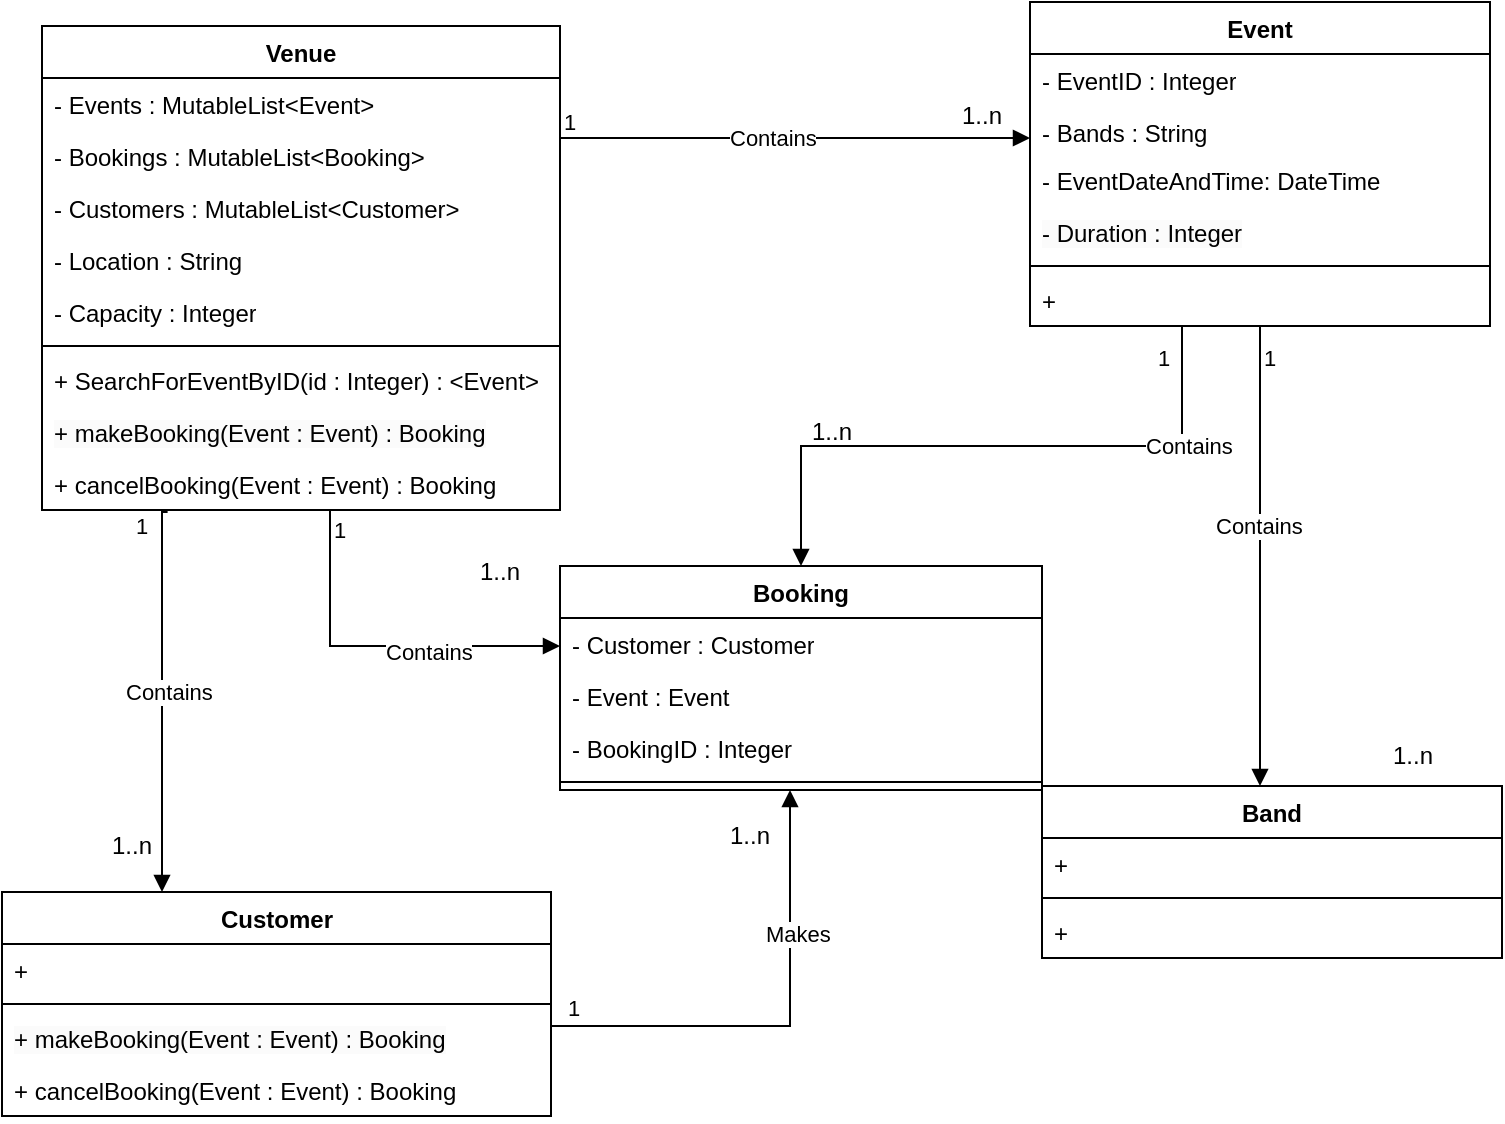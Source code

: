 <mxfile version="24.7.17">
  <diagram name="Class Diagram" id="esTnKoz81oXDHmwzc29A">
    <mxGraphModel dx="1120" dy="451" grid="1" gridSize="10" guides="1" tooltips="1" connect="1" arrows="1" fold="1" page="1" pageScale="1" pageWidth="827" pageHeight="1169" math="0" shadow="0">
      <root>
        <mxCell id="0" />
        <mxCell id="1" parent="0" />
        <mxCell id="AvpDcG7OvTTue4gCznlu-1" value="Venue" style="swimlane;fontStyle=1;align=center;verticalAlign=top;childLayout=stackLayout;horizontal=1;startSize=26;horizontalStack=0;resizeParent=1;resizeParentMax=0;resizeLast=0;collapsible=1;marginBottom=0;whiteSpace=wrap;html=1;" parent="1" vertex="1">
          <mxGeometry x="40" y="40" width="259" height="242" as="geometry" />
        </mxCell>
        <mxCell id="x5A915lpsk2itXnIhxIh-4" value="- Events : MutableList&amp;lt;Event&amp;gt;" style="text;strokeColor=none;fillColor=none;align=left;verticalAlign=top;spacingLeft=4;spacingRight=4;overflow=hidden;rotatable=0;points=[[0,0.5],[1,0.5]];portConstraint=eastwest;whiteSpace=wrap;html=1;" vertex="1" parent="AvpDcG7OvTTue4gCznlu-1">
          <mxGeometry y="26" width="259" height="26" as="geometry" />
        </mxCell>
        <mxCell id="x5A915lpsk2itXnIhxIh-5" value="- Bookings : MutableList&amp;lt;Booking&amp;gt;" style="text;strokeColor=none;fillColor=none;align=left;verticalAlign=top;spacingLeft=4;spacingRight=4;overflow=hidden;rotatable=0;points=[[0,0.5],[1,0.5]];portConstraint=eastwest;whiteSpace=wrap;html=1;" vertex="1" parent="AvpDcG7OvTTue4gCznlu-1">
          <mxGeometry y="52" width="259" height="26" as="geometry" />
        </mxCell>
        <mxCell id="x5A915lpsk2itXnIhxIh-6" value="- Customers : MutableList&amp;lt;Customer&amp;gt;" style="text;strokeColor=none;fillColor=none;align=left;verticalAlign=top;spacingLeft=4;spacingRight=4;overflow=hidden;rotatable=0;points=[[0,0.5],[1,0.5]];portConstraint=eastwest;whiteSpace=wrap;html=1;" vertex="1" parent="AvpDcG7OvTTue4gCznlu-1">
          <mxGeometry y="78" width="259" height="26" as="geometry" />
        </mxCell>
        <mxCell id="AvpDcG7OvTTue4gCznlu-2" value="- Location : String" style="text;strokeColor=none;fillColor=none;align=left;verticalAlign=top;spacingLeft=4;spacingRight=4;overflow=hidden;rotatable=0;points=[[0,0.5],[1,0.5]];portConstraint=eastwest;whiteSpace=wrap;html=1;" parent="AvpDcG7OvTTue4gCznlu-1" vertex="1">
          <mxGeometry y="104" width="259" height="26" as="geometry" />
        </mxCell>
        <mxCell id="AvpDcG7OvTTue4gCznlu-38" value="- Capacity : Integer" style="text;strokeColor=none;fillColor=none;align=left;verticalAlign=top;spacingLeft=4;spacingRight=4;overflow=hidden;rotatable=0;points=[[0,0.5],[1,0.5]];portConstraint=eastwest;whiteSpace=wrap;html=1;" parent="AvpDcG7OvTTue4gCznlu-1" vertex="1">
          <mxGeometry y="130" width="259" height="26" as="geometry" />
        </mxCell>
        <mxCell id="AvpDcG7OvTTue4gCznlu-3" value="" style="line;strokeWidth=1;fillColor=none;align=left;verticalAlign=middle;spacingTop=-1;spacingLeft=3;spacingRight=3;rotatable=0;labelPosition=right;points=[];portConstraint=eastwest;strokeColor=inherit;" parent="AvpDcG7OvTTue4gCznlu-1" vertex="1">
          <mxGeometry y="156" width="259" height="8" as="geometry" />
        </mxCell>
        <mxCell id="AvpDcG7OvTTue4gCznlu-4" value="+ SearchForEventByID(id : Integer) : &amp;lt;Event&amp;gt;" style="text;strokeColor=none;fillColor=none;align=left;verticalAlign=top;spacingLeft=4;spacingRight=4;overflow=hidden;rotatable=0;points=[[0,0.5],[1,0.5]];portConstraint=eastwest;whiteSpace=wrap;html=1;" parent="AvpDcG7OvTTue4gCznlu-1" vertex="1">
          <mxGeometry y="164" width="259" height="26" as="geometry" />
        </mxCell>
        <mxCell id="x5A915lpsk2itXnIhxIh-10" value="&lt;span style=&quot;color: rgb(0, 0, 0); font-family: Helvetica; font-size: 12px; font-style: normal; font-variant-ligatures: normal; font-variant-caps: normal; font-weight: 400; letter-spacing: normal; orphans: 2; text-align: left; text-indent: 0px; text-transform: none; widows: 2; word-spacing: 0px; -webkit-text-stroke-width: 0px; white-space: normal; background-color: rgb(251, 251, 251); text-decoration-thickness: initial; text-decoration-style: initial; text-decoration-color: initial; display: inline !important; float: none;&quot;&gt;+ makeBooking(Event : Event) : Booking&lt;/span&gt;" style="text;strokeColor=none;fillColor=none;align=left;verticalAlign=top;spacingLeft=4;spacingRight=4;overflow=hidden;rotatable=0;points=[[0,0.5],[1,0.5]];portConstraint=eastwest;whiteSpace=wrap;html=1;" vertex="1" parent="AvpDcG7OvTTue4gCznlu-1">
          <mxGeometry y="190" width="259" height="26" as="geometry" />
        </mxCell>
        <mxCell id="x5A915lpsk2itXnIhxIh-11" value="+ cancelBooking(Event : Event) : Booking" style="text;strokeColor=none;fillColor=none;align=left;verticalAlign=top;spacingLeft=4;spacingRight=4;overflow=hidden;rotatable=0;points=[[0,0.5],[1,0.5]];portConstraint=eastwest;whiteSpace=wrap;html=1;" vertex="1" parent="AvpDcG7OvTTue4gCznlu-1">
          <mxGeometry y="216" width="259" height="26" as="geometry" />
        </mxCell>
        <mxCell id="AvpDcG7OvTTue4gCznlu-6" value="Event" style="swimlane;fontStyle=1;align=center;verticalAlign=top;childLayout=stackLayout;horizontal=1;startSize=26;horizontalStack=0;resizeParent=1;resizeParentMax=0;resizeLast=0;collapsible=1;marginBottom=0;whiteSpace=wrap;html=1;" parent="1" vertex="1">
          <mxGeometry x="534" y="28" width="230" height="162" as="geometry" />
        </mxCell>
        <mxCell id="x5A915lpsk2itXnIhxIh-8" value="- EventID : Integer" style="text;strokeColor=none;fillColor=none;align=left;verticalAlign=top;spacingLeft=4;spacingRight=4;overflow=hidden;rotatable=0;points=[[0,0.5],[1,0.5]];portConstraint=eastwest;whiteSpace=wrap;html=1;" vertex="1" parent="AvpDcG7OvTTue4gCznlu-6">
          <mxGeometry y="26" width="230" height="26" as="geometry" />
        </mxCell>
        <mxCell id="AvpDcG7OvTTue4gCznlu-7" value="- Bands : String" style="text;strokeColor=none;fillColor=none;align=left;verticalAlign=top;spacingLeft=4;spacingRight=4;overflow=hidden;rotatable=0;points=[[0,0.5],[1,0.5]];portConstraint=eastwest;whiteSpace=wrap;html=1;" parent="AvpDcG7OvTTue4gCznlu-6" vertex="1">
          <mxGeometry y="52" width="230" height="24" as="geometry" />
        </mxCell>
        <mxCell id="x5A915lpsk2itXnIhxIh-3" value="- EventDateAndTime: DateTime" style="text;strokeColor=none;fillColor=none;align=left;verticalAlign=top;spacingLeft=4;spacingRight=4;overflow=hidden;rotatable=0;points=[[0,0.5],[1,0.5]];portConstraint=eastwest;whiteSpace=wrap;html=1;" vertex="1" parent="AvpDcG7OvTTue4gCznlu-6">
          <mxGeometry y="76" width="230" height="26" as="geometry" />
        </mxCell>
        <mxCell id="x5A915lpsk2itXnIhxIh-1" value="&lt;span style=&quot;color: rgb(0, 0, 0); font-family: Helvetica; font-size: 12px; font-style: normal; font-variant-ligatures: normal; font-variant-caps: normal; font-weight: 400; letter-spacing: normal; orphans: 2; text-align: left; text-indent: 0px; text-transform: none; widows: 2; word-spacing: 0px; -webkit-text-stroke-width: 0px; white-space: normal; background-color: rgb(251, 251, 251); text-decoration-thickness: initial; text-decoration-style: initial; text-decoration-color: initial; display: inline !important; float: none;&quot;&gt;- Duration : Integer&lt;/span&gt;" style="text;strokeColor=none;fillColor=none;align=left;verticalAlign=top;spacingLeft=4;spacingRight=4;overflow=hidden;rotatable=0;points=[[0,0.5],[1,0.5]];portConstraint=eastwest;whiteSpace=wrap;html=1;" vertex="1" parent="AvpDcG7OvTTue4gCznlu-6">
          <mxGeometry y="102" width="230" height="26" as="geometry" />
        </mxCell>
        <mxCell id="AvpDcG7OvTTue4gCznlu-8" value="" style="line;strokeWidth=1;fillColor=none;align=left;verticalAlign=middle;spacingTop=-1;spacingLeft=3;spacingRight=3;rotatable=0;labelPosition=right;points=[];portConstraint=eastwest;strokeColor=inherit;" parent="AvpDcG7OvTTue4gCznlu-6" vertex="1">
          <mxGeometry y="128" width="230" height="8" as="geometry" />
        </mxCell>
        <mxCell id="AvpDcG7OvTTue4gCznlu-9" value="+" style="text;strokeColor=none;fillColor=none;align=left;verticalAlign=top;spacingLeft=4;spacingRight=4;overflow=hidden;rotatable=0;points=[[0,0.5],[1,0.5]];portConstraint=eastwest;whiteSpace=wrap;html=1;" parent="AvpDcG7OvTTue4gCznlu-6" vertex="1">
          <mxGeometry y="136" width="230" height="26" as="geometry" />
        </mxCell>
        <mxCell id="AvpDcG7OvTTue4gCznlu-10" value="Customer" style="swimlane;fontStyle=1;align=center;verticalAlign=top;childLayout=stackLayout;horizontal=1;startSize=26;horizontalStack=0;resizeParent=1;resizeParentMax=0;resizeLast=0;collapsible=1;marginBottom=0;whiteSpace=wrap;html=1;" parent="1" vertex="1">
          <mxGeometry x="20" y="473" width="274.5" height="112" as="geometry" />
        </mxCell>
        <mxCell id="AvpDcG7OvTTue4gCznlu-11" value="+" style="text;strokeColor=none;fillColor=none;align=left;verticalAlign=top;spacingLeft=4;spacingRight=4;overflow=hidden;rotatable=0;points=[[0,0.5],[1,0.5]];portConstraint=eastwest;whiteSpace=wrap;html=1;" parent="AvpDcG7OvTTue4gCznlu-10" vertex="1">
          <mxGeometry y="26" width="274.5" height="26" as="geometry" />
        </mxCell>
        <mxCell id="AvpDcG7OvTTue4gCznlu-12" value="" style="line;strokeWidth=1;fillColor=none;align=left;verticalAlign=middle;spacingTop=-1;spacingLeft=3;spacingRight=3;rotatable=0;labelPosition=right;points=[];portConstraint=eastwest;strokeColor=inherit;" parent="AvpDcG7OvTTue4gCznlu-10" vertex="1">
          <mxGeometry y="52" width="274.5" height="8" as="geometry" />
        </mxCell>
        <mxCell id="AvpDcG7OvTTue4gCznlu-13" value="&lt;span style=&quot;color: rgb(0, 0, 0); font-family: Helvetica; font-size: 12px; font-style: normal; font-variant-ligatures: normal; font-variant-caps: normal; font-weight: 400; letter-spacing: normal; orphans: 2; text-align: left; text-indent: 0px; text-transform: none; widows: 2; word-spacing: 0px; -webkit-text-stroke-width: 0px; white-space: normal; background-color: rgb(251, 251, 251); text-decoration-thickness: initial; text-decoration-style: initial; text-decoration-color: initial; display: inline !important; float: none;&quot;&gt;+ makeBooking(Event : Event) : Booking&lt;/span&gt;" style="text;strokeColor=none;fillColor=none;align=left;verticalAlign=top;spacingLeft=4;spacingRight=4;overflow=hidden;rotatable=0;points=[[0,0.5],[1,0.5]];portConstraint=eastwest;whiteSpace=wrap;html=1;" parent="AvpDcG7OvTTue4gCznlu-10" vertex="1">
          <mxGeometry y="60" width="274.5" height="26" as="geometry" />
        </mxCell>
        <mxCell id="x5A915lpsk2itXnIhxIh-9" value="+ cancelBooking(Event : Event) : Booking" style="text;strokeColor=none;fillColor=none;align=left;verticalAlign=top;spacingLeft=4;spacingRight=4;overflow=hidden;rotatable=0;points=[[0,0.5],[1,0.5]];portConstraint=eastwest;whiteSpace=wrap;html=1;" vertex="1" parent="AvpDcG7OvTTue4gCznlu-10">
          <mxGeometry y="86" width="274.5" height="26" as="geometry" />
        </mxCell>
        <mxCell id="AvpDcG7OvTTue4gCznlu-14" value="Booking" style="swimlane;fontStyle=1;align=center;verticalAlign=top;childLayout=stackLayout;horizontal=1;startSize=26;horizontalStack=0;resizeParent=1;resizeParentMax=0;resizeLast=0;collapsible=1;marginBottom=0;whiteSpace=wrap;html=1;" parent="1" vertex="1">
          <mxGeometry x="299" y="310" width="241" height="112" as="geometry" />
        </mxCell>
        <mxCell id="x5A915lpsk2itXnIhxIh-13" value="- Customer : Customer" style="text;strokeColor=none;fillColor=none;align=left;verticalAlign=top;spacingLeft=4;spacingRight=4;overflow=hidden;rotatable=0;points=[[0,0.5],[1,0.5]];portConstraint=eastwest;whiteSpace=wrap;html=1;" vertex="1" parent="AvpDcG7OvTTue4gCznlu-14">
          <mxGeometry y="26" width="241" height="26" as="geometry" />
        </mxCell>
        <mxCell id="x5A915lpsk2itXnIhxIh-14" value="- Event : Event" style="text;strokeColor=none;fillColor=none;align=left;verticalAlign=top;spacingLeft=4;spacingRight=4;overflow=hidden;rotatable=0;points=[[0,0.5],[1,0.5]];portConstraint=eastwest;whiteSpace=wrap;html=1;" vertex="1" parent="AvpDcG7OvTTue4gCznlu-14">
          <mxGeometry y="52" width="241" height="26" as="geometry" />
        </mxCell>
        <mxCell id="AvpDcG7OvTTue4gCznlu-15" value="- BookingID : Integer" style="text;strokeColor=none;fillColor=none;align=left;verticalAlign=top;spacingLeft=4;spacingRight=4;overflow=hidden;rotatable=0;points=[[0,0.5],[1,0.5]];portConstraint=eastwest;whiteSpace=wrap;html=1;" parent="AvpDcG7OvTTue4gCznlu-14" vertex="1">
          <mxGeometry y="78" width="241" height="26" as="geometry" />
        </mxCell>
        <mxCell id="AvpDcG7OvTTue4gCznlu-16" value="" style="line;strokeWidth=1;fillColor=none;align=left;verticalAlign=middle;spacingTop=-1;spacingLeft=3;spacingRight=3;rotatable=0;labelPosition=right;points=[];portConstraint=eastwest;strokeColor=inherit;" parent="AvpDcG7OvTTue4gCznlu-14" vertex="1">
          <mxGeometry y="104" width="241" height="8" as="geometry" />
        </mxCell>
        <mxCell id="AvpDcG7OvTTue4gCznlu-18" value="Band" style="swimlane;fontStyle=1;align=center;verticalAlign=top;childLayout=stackLayout;horizontal=1;startSize=26;horizontalStack=0;resizeParent=1;resizeParentMax=0;resizeLast=0;collapsible=1;marginBottom=0;whiteSpace=wrap;html=1;" parent="1" vertex="1">
          <mxGeometry x="540" y="420" width="230" height="86" as="geometry" />
        </mxCell>
        <mxCell id="AvpDcG7OvTTue4gCznlu-19" value="+&amp;nbsp;" style="text;strokeColor=none;fillColor=none;align=left;verticalAlign=top;spacingLeft=4;spacingRight=4;overflow=hidden;rotatable=0;points=[[0,0.5],[1,0.5]];portConstraint=eastwest;whiteSpace=wrap;html=1;" parent="AvpDcG7OvTTue4gCznlu-18" vertex="1">
          <mxGeometry y="26" width="230" height="26" as="geometry" />
        </mxCell>
        <mxCell id="AvpDcG7OvTTue4gCznlu-20" value="" style="line;strokeWidth=1;fillColor=none;align=left;verticalAlign=middle;spacingTop=-1;spacingLeft=3;spacingRight=3;rotatable=0;labelPosition=right;points=[];portConstraint=eastwest;strokeColor=inherit;" parent="AvpDcG7OvTTue4gCznlu-18" vertex="1">
          <mxGeometry y="52" width="230" height="8" as="geometry" />
        </mxCell>
        <mxCell id="AvpDcG7OvTTue4gCznlu-21" value="+" style="text;strokeColor=none;fillColor=none;align=left;verticalAlign=top;spacingLeft=4;spacingRight=4;overflow=hidden;rotatable=0;points=[[0,0.5],[1,0.5]];portConstraint=eastwest;whiteSpace=wrap;html=1;" parent="AvpDcG7OvTTue4gCznlu-18" vertex="1">
          <mxGeometry y="60" width="230" height="26" as="geometry" />
        </mxCell>
        <mxCell id="AvpDcG7OvTTue4gCznlu-24" value="Contains" style="endArrow=block;endFill=1;html=1;edgeStyle=orthogonalEdgeStyle;align=left;verticalAlign=top;rounded=0;" parent="1" source="AvpDcG7OvTTue4gCznlu-1" target="AvpDcG7OvTTue4gCznlu-6" edge="1">
          <mxGeometry x="-0.296" y="13" relative="1" as="geometry">
            <mxPoint x="320" y="100" as="sourcePoint" />
            <mxPoint x="480" y="100" as="targetPoint" />
            <mxPoint as="offset" />
            <Array as="points">
              <mxPoint x="330" y="96" />
              <mxPoint x="330" y="96" />
            </Array>
          </mxGeometry>
        </mxCell>
        <mxCell id="AvpDcG7OvTTue4gCznlu-25" value="1" style="edgeLabel;resizable=0;html=1;align=left;verticalAlign=bottom;" parent="AvpDcG7OvTTue4gCznlu-24" connectable="0" vertex="1">
          <mxGeometry x="-1" relative="1" as="geometry" />
        </mxCell>
        <mxCell id="AvpDcG7OvTTue4gCznlu-26" value="1..n" style="text;strokeColor=none;align=center;fillColor=none;html=1;verticalAlign=middle;whiteSpace=wrap;rounded=0;" parent="1" vertex="1">
          <mxGeometry x="480" y="70" width="60" height="30" as="geometry" />
        </mxCell>
        <mxCell id="AvpDcG7OvTTue4gCznlu-28" value="Contains" style="endArrow=block;endFill=1;html=1;edgeStyle=orthogonalEdgeStyle;align=left;verticalAlign=top;rounded=0;" parent="1" source="AvpDcG7OvTTue4gCznlu-6" target="AvpDcG7OvTTue4gCznlu-18" edge="1">
          <mxGeometry x="-0.25" y="-24" relative="1" as="geometry">
            <mxPoint x="640" y="183" as="sourcePoint" />
            <mxPoint x="870" y="183" as="targetPoint" />
            <mxPoint as="offset" />
            <Array as="points">
              <mxPoint x="710" y="190" />
              <mxPoint x="710" y="190" />
            </Array>
          </mxGeometry>
        </mxCell>
        <mxCell id="AvpDcG7OvTTue4gCznlu-29" value="1" style="edgeLabel;resizable=0;html=1;align=left;verticalAlign=bottom;" parent="AvpDcG7OvTTue4gCznlu-28" connectable="0" vertex="1">
          <mxGeometry x="-1" relative="1" as="geometry">
            <mxPoint y="24" as="offset" />
          </mxGeometry>
        </mxCell>
        <mxCell id="AvpDcG7OvTTue4gCznlu-30" value="1..n" style="text;strokeColor=none;align=center;fillColor=none;html=1;verticalAlign=middle;whiteSpace=wrap;rounded=0;" parent="1" vertex="1">
          <mxGeometry x="700" y="390" width="51" height="30" as="geometry" />
        </mxCell>
        <mxCell id="AvpDcG7OvTTue4gCznlu-31" value="Contains" style="endArrow=block;endFill=1;html=1;edgeStyle=orthogonalEdgeStyle;align=left;verticalAlign=top;rounded=0;" parent="1" source="AvpDcG7OvTTue4gCznlu-6" target="AvpDcG7OvTTue4gCznlu-14" edge="1">
          <mxGeometry x="-0.696" y="-20" relative="1" as="geometry">
            <mxPoint x="350" y="160" as="sourcePoint" />
            <mxPoint x="460" y="120" as="targetPoint" />
            <mxPoint as="offset" />
            <Array as="points">
              <mxPoint x="610" y="250" />
            </Array>
          </mxGeometry>
        </mxCell>
        <mxCell id="AvpDcG7OvTTue4gCznlu-32" value="1" style="edgeLabel;resizable=0;html=1;align=left;verticalAlign=bottom;" parent="AvpDcG7OvTTue4gCznlu-31" connectable="0" vertex="1">
          <mxGeometry x="-1" relative="1" as="geometry">
            <mxPoint x="-14" y="24" as="offset" />
          </mxGeometry>
        </mxCell>
        <mxCell id="AvpDcG7OvTTue4gCznlu-33" value="1..n" style="text;strokeColor=none;align=center;fillColor=none;html=1;verticalAlign=middle;whiteSpace=wrap;rounded=0;" parent="1" vertex="1">
          <mxGeometry x="410" y="228" width="50" height="30" as="geometry" />
        </mxCell>
        <mxCell id="AvpDcG7OvTTue4gCznlu-34" value="Makes" style="endArrow=block;endFill=1;html=1;edgeStyle=orthogonalEdgeStyle;align=left;verticalAlign=top;rounded=0;" parent="1" source="AvpDcG7OvTTue4gCznlu-10" target="AvpDcG7OvTTue4gCznlu-14" edge="1">
          <mxGeometry x="0.517" y="14" relative="1" as="geometry">
            <mxPoint x="184" y="464" as="sourcePoint" />
            <mxPoint x="414" y="400" as="targetPoint" />
            <mxPoint y="1" as="offset" />
            <Array as="points">
              <mxPoint x="414" y="540" />
            </Array>
          </mxGeometry>
        </mxCell>
        <mxCell id="AvpDcG7OvTTue4gCznlu-35" value="1" style="edgeLabel;resizable=0;html=1;align=left;verticalAlign=bottom;" parent="AvpDcG7OvTTue4gCznlu-34" connectable="0" vertex="1">
          <mxGeometry x="-1" relative="1" as="geometry">
            <mxPoint x="6" y="-1" as="offset" />
          </mxGeometry>
        </mxCell>
        <mxCell id="AvpDcG7OvTTue4gCznlu-36" value="1..n" style="text;strokeColor=none;align=center;fillColor=none;html=1;verticalAlign=middle;whiteSpace=wrap;rounded=0;" parent="1" vertex="1">
          <mxGeometry x="374" y="430" width="40" height="30" as="geometry" />
        </mxCell>
        <mxCell id="AvpDcG7OvTTue4gCznlu-39" value="Contains" style="endArrow=block;endFill=1;html=1;edgeStyle=orthogonalEdgeStyle;align=left;verticalAlign=top;rounded=0;" parent="1" source="AvpDcG7OvTTue4gCznlu-1" target="AvpDcG7OvTTue4gCznlu-14" edge="1">
          <mxGeometry x="0.028" y="10" relative="1" as="geometry">
            <mxPoint x="184" y="300" as="sourcePoint" />
            <mxPoint x="288" y="250" as="targetPoint" />
            <mxPoint as="offset" />
            <Array as="points">
              <mxPoint x="184" y="350" />
            </Array>
          </mxGeometry>
        </mxCell>
        <mxCell id="AvpDcG7OvTTue4gCznlu-40" value="1" style="edgeLabel;resizable=0;html=1;align=left;verticalAlign=bottom;" parent="AvpDcG7OvTTue4gCznlu-39" connectable="0" vertex="1">
          <mxGeometry x="-1" relative="1" as="geometry">
            <mxPoint y="18" as="offset" />
          </mxGeometry>
        </mxCell>
        <mxCell id="AvpDcG7OvTTue4gCznlu-41" value="1..n" style="text;strokeColor=none;align=center;fillColor=none;html=1;verticalAlign=middle;whiteSpace=wrap;rounded=0;" parent="1" vertex="1">
          <mxGeometry x="239" y="298" width="60" height="30" as="geometry" />
        </mxCell>
        <mxCell id="AvpDcG7OvTTue4gCznlu-43" value="Contains" style="endArrow=block;endFill=1;html=1;edgeStyle=orthogonalEdgeStyle;align=left;verticalAlign=top;rounded=0;" parent="1" edge="1">
          <mxGeometry x="-0.169" y="-20" relative="1" as="geometry">
            <mxPoint x="102.284" y="282" as="sourcePoint" />
            <mxPoint x="99.998" y="473" as="targetPoint" />
            <mxPoint as="offset" />
            <Array as="points">
              <mxPoint x="102" y="283" />
              <mxPoint x="100" y="283" />
            </Array>
          </mxGeometry>
        </mxCell>
        <mxCell id="AvpDcG7OvTTue4gCznlu-44" value="1" style="edgeLabel;resizable=0;html=1;align=left;verticalAlign=bottom;" parent="AvpDcG7OvTTue4gCznlu-43" connectable="0" vertex="1">
          <mxGeometry x="-1" relative="1" as="geometry">
            <mxPoint x="-17" y="16" as="offset" />
          </mxGeometry>
        </mxCell>
        <mxCell id="AvpDcG7OvTTue4gCznlu-45" value="1..n" style="text;strokeColor=none;align=center;fillColor=none;html=1;verticalAlign=middle;whiteSpace=wrap;rounded=0;" parent="1" vertex="1">
          <mxGeometry x="70" y="440" width="30" height="20" as="geometry" />
        </mxCell>
      </root>
    </mxGraphModel>
  </diagram>
</mxfile>
